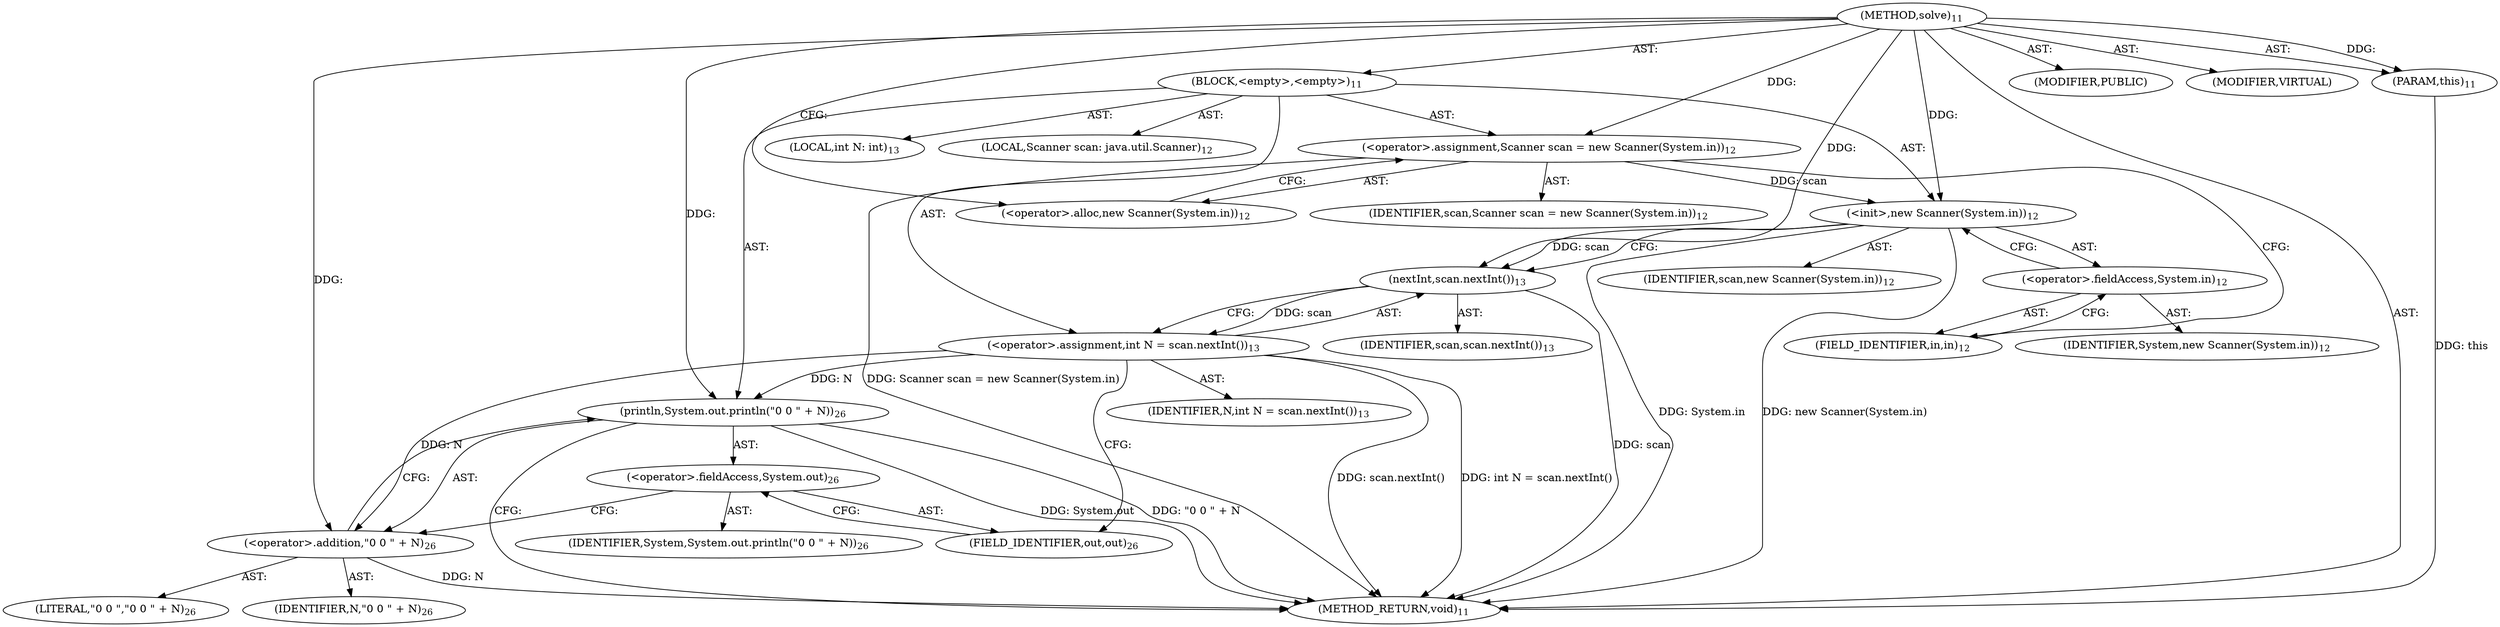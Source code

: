 digraph "solve" {  
"34" [label = <(METHOD,solve)<SUB>11</SUB>> ]
"35" [label = <(PARAM,this)<SUB>11</SUB>> ]
"36" [label = <(BLOCK,&lt;empty&gt;,&lt;empty&gt;)<SUB>11</SUB>> ]
"4" [label = <(LOCAL,Scanner scan: java.util.Scanner)<SUB>12</SUB>> ]
"37" [label = <(&lt;operator&gt;.assignment,Scanner scan = new Scanner(System.in))<SUB>12</SUB>> ]
"38" [label = <(IDENTIFIER,scan,Scanner scan = new Scanner(System.in))<SUB>12</SUB>> ]
"39" [label = <(&lt;operator&gt;.alloc,new Scanner(System.in))<SUB>12</SUB>> ]
"40" [label = <(&lt;init&gt;,new Scanner(System.in))<SUB>12</SUB>> ]
"3" [label = <(IDENTIFIER,scan,new Scanner(System.in))<SUB>12</SUB>> ]
"41" [label = <(&lt;operator&gt;.fieldAccess,System.in)<SUB>12</SUB>> ]
"42" [label = <(IDENTIFIER,System,new Scanner(System.in))<SUB>12</SUB>> ]
"43" [label = <(FIELD_IDENTIFIER,in,in)<SUB>12</SUB>> ]
"44" [label = <(LOCAL,int N: int)<SUB>13</SUB>> ]
"45" [label = <(&lt;operator&gt;.assignment,int N = scan.nextInt())<SUB>13</SUB>> ]
"46" [label = <(IDENTIFIER,N,int N = scan.nextInt())<SUB>13</SUB>> ]
"47" [label = <(nextInt,scan.nextInt())<SUB>13</SUB>> ]
"48" [label = <(IDENTIFIER,scan,scan.nextInt())<SUB>13</SUB>> ]
"49" [label = <(println,System.out.println(&quot;0 0 &quot; + N))<SUB>26</SUB>> ]
"50" [label = <(&lt;operator&gt;.fieldAccess,System.out)<SUB>26</SUB>> ]
"51" [label = <(IDENTIFIER,System,System.out.println(&quot;0 0 &quot; + N))<SUB>26</SUB>> ]
"52" [label = <(FIELD_IDENTIFIER,out,out)<SUB>26</SUB>> ]
"53" [label = <(&lt;operator&gt;.addition,&quot;0 0 &quot; + N)<SUB>26</SUB>> ]
"54" [label = <(LITERAL,&quot;0 0 &quot;,&quot;0 0 &quot; + N)<SUB>26</SUB>> ]
"55" [label = <(IDENTIFIER,N,&quot;0 0 &quot; + N)<SUB>26</SUB>> ]
"56" [label = <(MODIFIER,PUBLIC)> ]
"57" [label = <(MODIFIER,VIRTUAL)> ]
"58" [label = <(METHOD_RETURN,void)<SUB>11</SUB>> ]
  "34" -> "35"  [ label = "AST: "] 
  "34" -> "36"  [ label = "AST: "] 
  "34" -> "56"  [ label = "AST: "] 
  "34" -> "57"  [ label = "AST: "] 
  "34" -> "58"  [ label = "AST: "] 
  "36" -> "4"  [ label = "AST: "] 
  "36" -> "37"  [ label = "AST: "] 
  "36" -> "40"  [ label = "AST: "] 
  "36" -> "44"  [ label = "AST: "] 
  "36" -> "45"  [ label = "AST: "] 
  "36" -> "49"  [ label = "AST: "] 
  "37" -> "38"  [ label = "AST: "] 
  "37" -> "39"  [ label = "AST: "] 
  "40" -> "3"  [ label = "AST: "] 
  "40" -> "41"  [ label = "AST: "] 
  "41" -> "42"  [ label = "AST: "] 
  "41" -> "43"  [ label = "AST: "] 
  "45" -> "46"  [ label = "AST: "] 
  "45" -> "47"  [ label = "AST: "] 
  "47" -> "48"  [ label = "AST: "] 
  "49" -> "50"  [ label = "AST: "] 
  "49" -> "53"  [ label = "AST: "] 
  "50" -> "51"  [ label = "AST: "] 
  "50" -> "52"  [ label = "AST: "] 
  "53" -> "54"  [ label = "AST: "] 
  "53" -> "55"  [ label = "AST: "] 
  "37" -> "43"  [ label = "CFG: "] 
  "40" -> "47"  [ label = "CFG: "] 
  "45" -> "52"  [ label = "CFG: "] 
  "49" -> "58"  [ label = "CFG: "] 
  "39" -> "37"  [ label = "CFG: "] 
  "41" -> "40"  [ label = "CFG: "] 
  "47" -> "45"  [ label = "CFG: "] 
  "50" -> "53"  [ label = "CFG: "] 
  "53" -> "49"  [ label = "CFG: "] 
  "43" -> "41"  [ label = "CFG: "] 
  "52" -> "50"  [ label = "CFG: "] 
  "34" -> "39"  [ label = "CFG: "] 
  "35" -> "58"  [ label = "DDG: this"] 
  "37" -> "58"  [ label = "DDG: Scanner scan = new Scanner(System.in)"] 
  "40" -> "58"  [ label = "DDG: System.in"] 
  "40" -> "58"  [ label = "DDG: new Scanner(System.in)"] 
  "47" -> "58"  [ label = "DDG: scan"] 
  "45" -> "58"  [ label = "DDG: scan.nextInt()"] 
  "45" -> "58"  [ label = "DDG: int N = scan.nextInt()"] 
  "49" -> "58"  [ label = "DDG: System.out"] 
  "53" -> "58"  [ label = "DDG: N"] 
  "49" -> "58"  [ label = "DDG: &quot;0 0 &quot; + N"] 
  "34" -> "35"  [ label = "DDG: "] 
  "34" -> "37"  [ label = "DDG: "] 
  "47" -> "45"  [ label = "DDG: scan"] 
  "37" -> "40"  [ label = "DDG: scan"] 
  "34" -> "40"  [ label = "DDG: "] 
  "34" -> "49"  [ label = "DDG: "] 
  "45" -> "49"  [ label = "DDG: N"] 
  "40" -> "47"  [ label = "DDG: scan"] 
  "34" -> "47"  [ label = "DDG: "] 
  "34" -> "53"  [ label = "DDG: "] 
  "45" -> "53"  [ label = "DDG: N"] 
}
